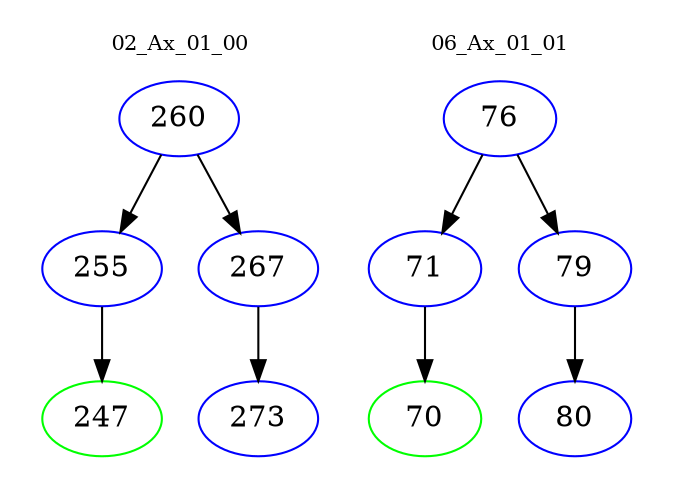 digraph{
subgraph cluster_0 {
color = white
label = "02_Ax_01_00";
fontsize=10;
T0_260 [label="260", color="blue"]
T0_260 -> T0_255 [color="black"]
T0_255 [label="255", color="blue"]
T0_255 -> T0_247 [color="black"]
T0_247 [label="247", color="green"]
T0_260 -> T0_267 [color="black"]
T0_267 [label="267", color="blue"]
T0_267 -> T0_273 [color="black"]
T0_273 [label="273", color="blue"]
}
subgraph cluster_1 {
color = white
label = "06_Ax_01_01";
fontsize=10;
T1_76 [label="76", color="blue"]
T1_76 -> T1_71 [color="black"]
T1_71 [label="71", color="blue"]
T1_71 -> T1_70 [color="black"]
T1_70 [label="70", color="green"]
T1_76 -> T1_79 [color="black"]
T1_79 [label="79", color="blue"]
T1_79 -> T1_80 [color="black"]
T1_80 [label="80", color="blue"]
}
}
